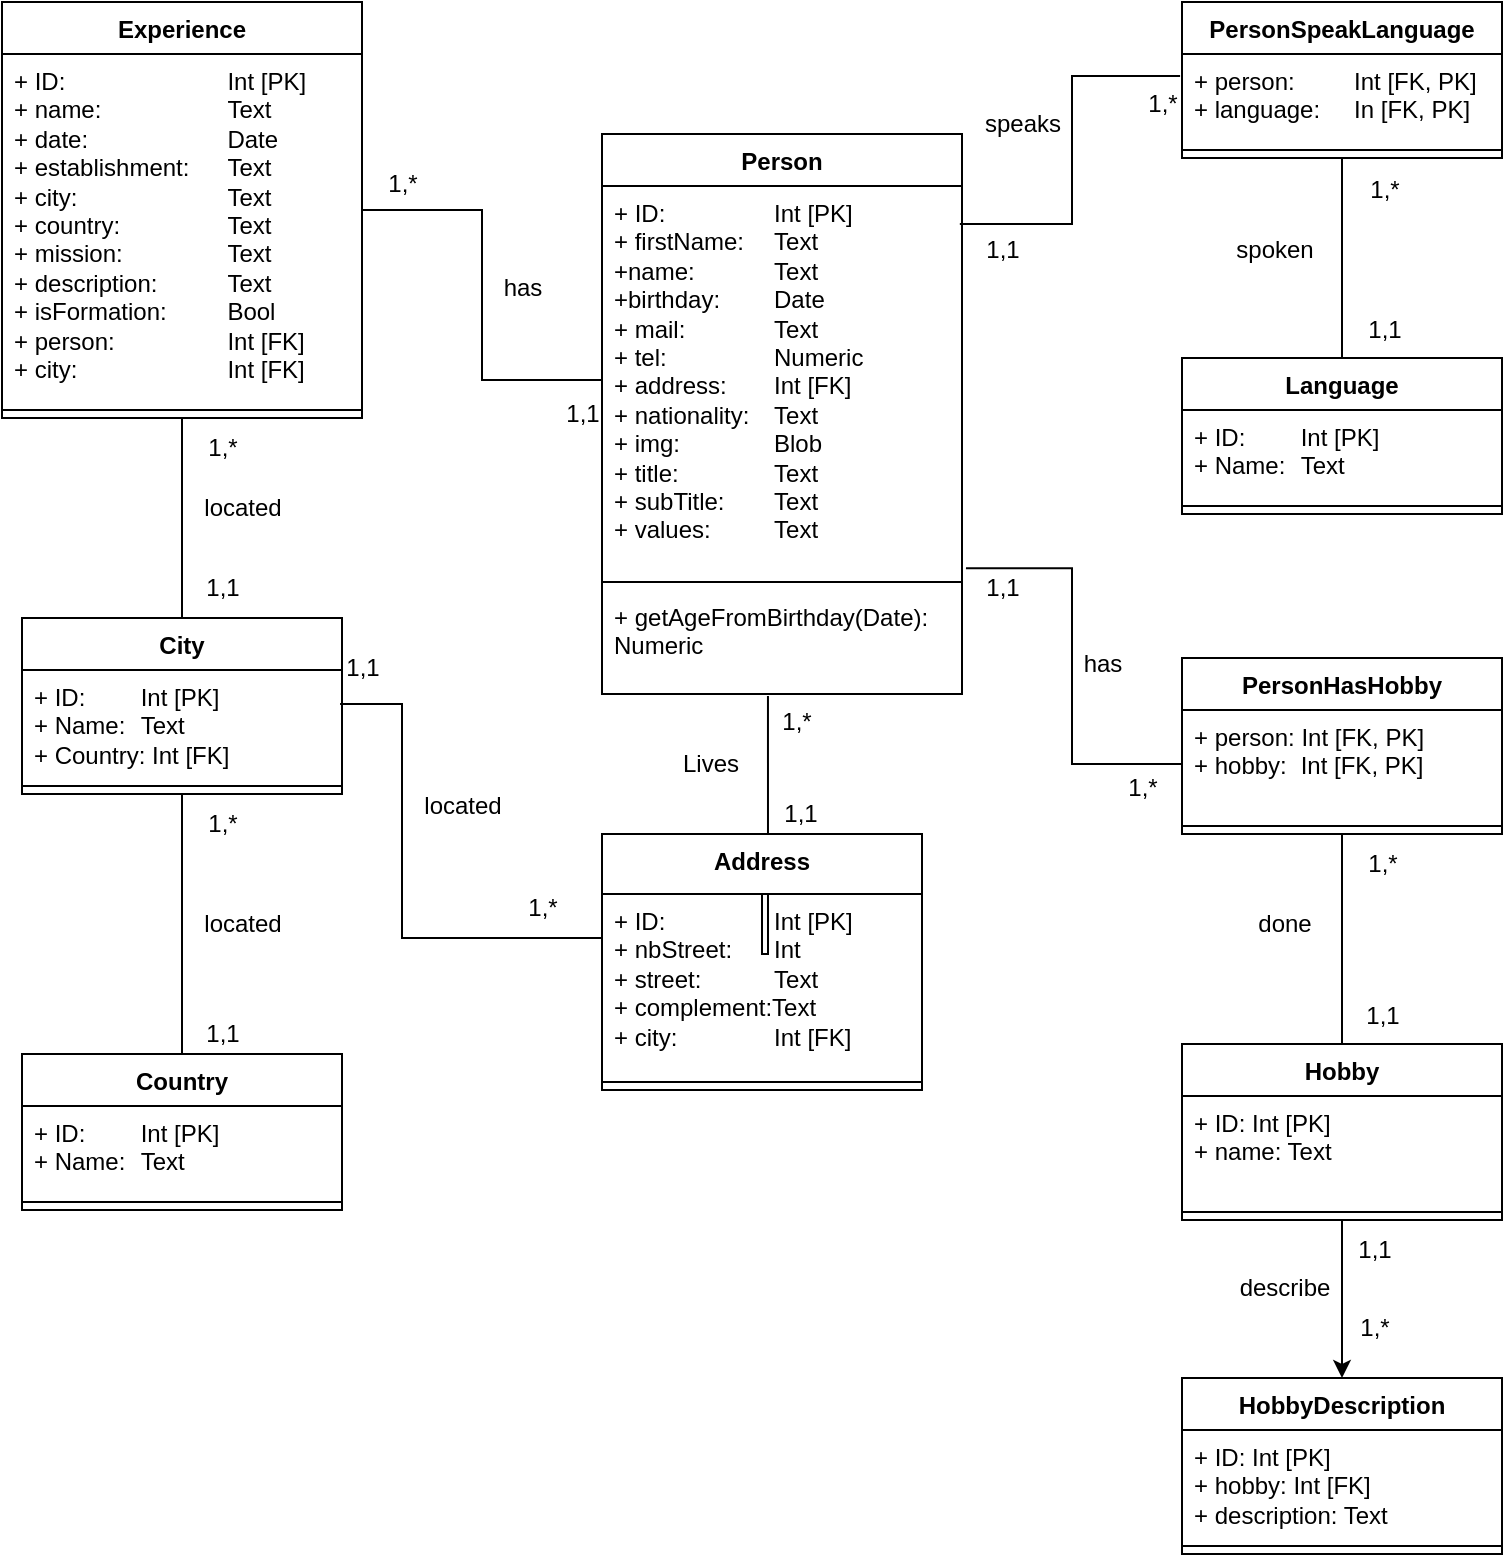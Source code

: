 <mxfile version="26.1.1">
  <diagram name="Page-1" id="fiO1XcaWk8W0oTtzus2Q">
    <mxGraphModel dx="1434" dy="772" grid="1" gridSize="10" guides="1" tooltips="1" connect="1" arrows="1" fold="1" page="1" pageScale="1" pageWidth="827" pageHeight="1169" math="0" shadow="0">
      <root>
        <mxCell id="0" />
        <mxCell id="1" parent="0" />
        <mxCell id="qh9NZ0_jys3TYbjNlazW-21" value="Language" style="swimlane;fontStyle=1;align=center;verticalAlign=top;childLayout=stackLayout;horizontal=1;startSize=26;horizontalStack=0;resizeParent=1;resizeParentMax=0;resizeLast=0;collapsible=1;marginBottom=0;whiteSpace=wrap;html=1;" parent="1" vertex="1">
          <mxGeometry x="650" y="190" width="160" height="78" as="geometry" />
        </mxCell>
        <mxCell id="qh9NZ0_jys3TYbjNlazW-22" value="+ ID: &lt;span style=&quot;white-space: pre;&quot;&gt;&#x9;&lt;/span&gt;Int [PK]&lt;div&gt;+ Name: &lt;span style=&quot;white-space: pre;&quot;&gt;&#x9;&lt;/span&gt;Text&lt;/div&gt;" style="text;strokeColor=none;fillColor=none;align=left;verticalAlign=top;spacingLeft=4;spacingRight=4;overflow=hidden;rotatable=0;points=[[0,0.5],[1,0.5]];portConstraint=eastwest;whiteSpace=wrap;html=1;" parent="qh9NZ0_jys3TYbjNlazW-21" vertex="1">
          <mxGeometry y="26" width="160" height="44" as="geometry" />
        </mxCell>
        <mxCell id="qh9NZ0_jys3TYbjNlazW-23" value="" style="line;strokeWidth=1;fillColor=none;align=left;verticalAlign=middle;spacingTop=-1;spacingLeft=3;spacingRight=3;rotatable=0;labelPosition=right;points=[];portConstraint=eastwest;strokeColor=inherit;" parent="qh9NZ0_jys3TYbjNlazW-21" vertex="1">
          <mxGeometry y="70" width="160" height="8" as="geometry" />
        </mxCell>
        <mxCell id="qh9NZ0_jys3TYbjNlazW-58" style="edgeStyle=orthogonalEdgeStyle;rounded=0;orthogonalLoop=1;jettySize=auto;html=1;exitX=0.5;exitY=1;exitDx=0;exitDy=0;entryX=0.5;entryY=0;entryDx=0;entryDy=0;endArrow=none;startFill=0;" parent="1" source="qh9NZ0_jys3TYbjNlazW-25" target="qh9NZ0_jys3TYbjNlazW-29" edge="1">
          <mxGeometry relative="1" as="geometry" />
        </mxCell>
        <mxCell id="qh9NZ0_jys3TYbjNlazW-25" value="Experience" style="swimlane;fontStyle=1;align=center;verticalAlign=top;childLayout=stackLayout;horizontal=1;startSize=26;horizontalStack=0;resizeParent=1;resizeParentMax=0;resizeLast=0;collapsible=1;marginBottom=0;whiteSpace=wrap;html=1;" parent="1" vertex="1">
          <mxGeometry x="60" y="12" width="180" height="208" as="geometry" />
        </mxCell>
        <mxCell id="qh9NZ0_jys3TYbjNlazW-26" value="+ ID: &lt;span style=&quot;white-space: pre;&quot;&gt;&#x9;&lt;/span&gt;&lt;span style=&quot;white-space: pre;&quot;&gt;&#x9;&lt;span style=&quot;white-space: pre;&quot;&gt;&#x9;&lt;/span&gt;&lt;/span&gt;Int [PK]&lt;div&gt;+ name: &lt;span style=&quot;white-space: pre;&quot;&gt;&#x9;&lt;/span&gt;&lt;span style=&quot;white-space: pre;&quot;&gt;&#x9;&lt;span style=&quot;white-space: pre;&quot;&gt;&#x9;&lt;/span&gt;&lt;/span&gt;Text&lt;/div&gt;&lt;div&gt;+ date:&lt;span style=&quot;white-space: pre;&quot;&gt;&#x9;&lt;/span&gt;&lt;span style=&quot;white-space: pre;&quot;&gt;&#x9;&lt;span style=&quot;white-space: pre;&quot;&gt;&#x9;&lt;/span&gt;&lt;/span&gt;Date&lt;/div&gt;&lt;div&gt;+ establishment:&lt;span style=&quot;white-space: pre;&quot;&gt;&#x9;&lt;/span&gt;Text&lt;/div&gt;&lt;div&gt;+ city:&lt;span style=&quot;white-space: pre;&quot;&gt;&#x9;&lt;/span&gt;&lt;span style=&quot;white-space: pre;&quot;&gt;&#x9;&lt;span style=&quot;white-space: pre;&quot;&gt;&#x9;&lt;/span&gt;&lt;/span&gt;Text&lt;/div&gt;&lt;div&gt;+ country:&lt;span style=&quot;white-space: pre;&quot;&gt;&#x9;&lt;span style=&quot;white-space: pre;&quot;&gt;&#x9;&lt;/span&gt;&lt;/span&gt;Text&lt;/div&gt;&lt;div&gt;+ mission:&lt;span style=&quot;white-space: pre;&quot;&gt;&#x9;&lt;span style=&quot;white-space: pre;&quot;&gt;&#x9;&lt;/span&gt;&lt;/span&gt;Text&lt;/div&gt;&lt;div&gt;+ description:&lt;span style=&quot;white-space: pre;&quot;&gt;&#x9;&lt;span style=&quot;white-space: pre;&quot;&gt;&#x9;&lt;/span&gt;&lt;/span&gt;Text&lt;/div&gt;&lt;div&gt;+ isFormation:&lt;span style=&quot;white-space: pre;&quot;&gt;&#x9;&lt;/span&gt;&lt;span style=&quot;white-space: pre;&quot;&gt;&#x9;&lt;/span&gt;Bool&lt;/div&gt;&lt;div&gt;+ person:&lt;span style=&quot;white-space: pre;&quot;&gt;&#x9;&lt;/span&gt;&lt;span style=&quot;white-space: pre;&quot;&gt;&#x9;&lt;/span&gt;&lt;span style=&quot;white-space: pre;&quot;&gt;&#x9;&lt;/span&gt;Int [FK]&lt;/div&gt;&lt;div&gt;+ city:&lt;span style=&quot;white-space: pre;&quot;&gt;&#x9;&lt;/span&gt;&lt;span style=&quot;white-space: pre;&quot;&gt;&#x9;&lt;/span&gt;&lt;span style=&quot;white-space: pre;&quot;&gt;&#x9;&lt;/span&gt;Int [FK]&lt;/div&gt;" style="text;strokeColor=none;fillColor=none;align=left;verticalAlign=top;spacingLeft=4;spacingRight=4;overflow=hidden;rotatable=0;points=[[0,0.5],[1,0.5]];portConstraint=eastwest;whiteSpace=wrap;html=1;" parent="qh9NZ0_jys3TYbjNlazW-25" vertex="1">
          <mxGeometry y="26" width="180" height="174" as="geometry" />
        </mxCell>
        <mxCell id="qh9NZ0_jys3TYbjNlazW-27" value="" style="line;strokeWidth=1;fillColor=none;align=left;verticalAlign=middle;spacingTop=-1;spacingLeft=3;spacingRight=3;rotatable=0;labelPosition=right;points=[];portConstraint=eastwest;strokeColor=inherit;" parent="qh9NZ0_jys3TYbjNlazW-25" vertex="1">
          <mxGeometry y="200" width="180" height="8" as="geometry" />
        </mxCell>
        <mxCell id="qh9NZ0_jys3TYbjNlazW-29" value="City" style="swimlane;fontStyle=1;align=center;verticalAlign=top;childLayout=stackLayout;horizontal=1;startSize=26;horizontalStack=0;resizeParent=1;resizeParentMax=0;resizeLast=0;collapsible=1;marginBottom=0;whiteSpace=wrap;html=1;" parent="1" vertex="1">
          <mxGeometry x="70" y="320" width="160" height="88" as="geometry" />
        </mxCell>
        <mxCell id="qh9NZ0_jys3TYbjNlazW-30" value="+ ID: &lt;span style=&quot;white-space: pre;&quot;&gt;&#x9;&lt;/span&gt;Int [PK]&lt;div&gt;+ Name: &lt;span style=&quot;white-space: pre;&quot;&gt;&#x9;&lt;/span&gt;Text&lt;/div&gt;&lt;div&gt;+ Country: Int [FK]&lt;/div&gt;" style="text;strokeColor=none;fillColor=none;align=left;verticalAlign=top;spacingLeft=4;spacingRight=4;overflow=hidden;rotatable=0;points=[[0,0.5],[1,0.5]];portConstraint=eastwest;whiteSpace=wrap;html=1;" parent="qh9NZ0_jys3TYbjNlazW-29" vertex="1">
          <mxGeometry y="26" width="160" height="54" as="geometry" />
        </mxCell>
        <mxCell id="qh9NZ0_jys3TYbjNlazW-31" value="" style="line;strokeWidth=1;fillColor=none;align=left;verticalAlign=middle;spacingTop=-1;spacingLeft=3;spacingRight=3;rotatable=0;labelPosition=right;points=[];portConstraint=eastwest;strokeColor=inherit;" parent="qh9NZ0_jys3TYbjNlazW-29" vertex="1">
          <mxGeometry y="80" width="160" height="8" as="geometry" />
        </mxCell>
        <mxCell id="qh9NZ0_jys3TYbjNlazW-54" style="edgeStyle=orthogonalEdgeStyle;rounded=0;orthogonalLoop=1;jettySize=auto;html=1;exitX=0.5;exitY=0;exitDx=0;exitDy=0;" parent="1" source="qh9NZ0_jys3TYbjNlazW-33" edge="1">
          <mxGeometry relative="1" as="geometry">
            <mxPoint x="460" y="90" as="targetPoint" />
          </mxGeometry>
        </mxCell>
        <mxCell id="qh9NZ0_jys3TYbjNlazW-33" value="Person" style="swimlane;fontStyle=1;align=center;verticalAlign=top;childLayout=stackLayout;horizontal=1;startSize=26;horizontalStack=0;resizeParent=1;resizeParentMax=0;resizeLast=0;collapsible=1;marginBottom=0;whiteSpace=wrap;html=1;" parent="1" vertex="1">
          <mxGeometry x="360" y="78" width="180" height="280" as="geometry" />
        </mxCell>
        <mxCell id="qh9NZ0_jys3TYbjNlazW-34" value="+ ID: &lt;span style=&quot;white-space: pre;&quot;&gt;&#x9;&lt;/span&gt;&lt;span style=&quot;white-space: pre;&quot;&gt;&#x9;&lt;/span&gt;Int [PK]&lt;div&gt;+ firstName:&lt;span style=&quot;white-space: pre;&quot;&gt;&#x9;&lt;/span&gt;Text&lt;/div&gt;&lt;div&gt;+name:&lt;span style=&quot;white-space: pre;&quot;&gt;&#x9;&lt;span style=&quot;white-space: pre;&quot;&gt;&#x9;&lt;/span&gt;&lt;/span&gt;Text&lt;/div&gt;&lt;div&gt;+birthday:&lt;span style=&quot;white-space: pre;&quot;&gt;&#x9;&lt;/span&gt;Date&lt;/div&gt;&lt;div&gt;+ mail:&lt;span style=&quot;white-space: pre;&quot;&gt;&#x9;&lt;/span&gt;&lt;span style=&quot;white-space: pre;&quot;&gt;&#x9;&lt;/span&gt;Text&lt;/div&gt;&lt;div&gt;+ tel:&lt;span style=&quot;white-space: pre;&quot;&gt;&#x9;&lt;/span&gt;&lt;span style=&quot;white-space: pre;&quot;&gt;&#x9;&lt;/span&gt;Numeric&lt;/div&gt;&lt;div&gt;+ address:&lt;span style=&quot;white-space: pre;&quot;&gt;&#x9;&lt;/span&gt;Int [FK]&lt;/div&gt;&lt;div&gt;+ nationality:&lt;span style=&quot;white-space: pre;&quot;&gt;&#x9;&lt;/span&gt;Text&lt;/div&gt;&lt;div&gt;+ img:&lt;span style=&quot;white-space: pre;&quot;&gt;&#x9;&lt;/span&gt;&lt;span style=&quot;white-space: pre;&quot;&gt;&#x9;&lt;/span&gt;Blob&lt;/div&gt;&lt;div&gt;+ title:&lt;span style=&quot;white-space: pre;&quot;&gt;&#x9;&lt;/span&gt;&lt;span style=&quot;white-space: pre;&quot;&gt;&#x9;&lt;/span&gt;Text&lt;/div&gt;&lt;div&gt;+ subTitle:&lt;span style=&quot;white-space: pre;&quot;&gt;&#x9;&lt;/span&gt;Text&lt;/div&gt;&lt;div&gt;+ values:&lt;span style=&quot;white-space: pre;&quot;&gt;&#x9;&lt;/span&gt;&lt;span style=&quot;white-space: pre;&quot;&gt;&#x9;&lt;/span&gt;Text&lt;/div&gt;" style="text;strokeColor=none;fillColor=none;align=left;verticalAlign=top;spacingLeft=4;spacingRight=4;overflow=hidden;rotatable=0;points=[[0,0.5],[1,0.5]];portConstraint=eastwest;whiteSpace=wrap;html=1;" parent="qh9NZ0_jys3TYbjNlazW-33" vertex="1">
          <mxGeometry y="26" width="180" height="194" as="geometry" />
        </mxCell>
        <mxCell id="qh9NZ0_jys3TYbjNlazW-35" value="" style="line;strokeWidth=1;fillColor=none;align=left;verticalAlign=middle;spacingTop=-1;spacingLeft=3;spacingRight=3;rotatable=0;labelPosition=right;points=[];portConstraint=eastwest;strokeColor=inherit;" parent="qh9NZ0_jys3TYbjNlazW-33" vertex="1">
          <mxGeometry y="220" width="180" height="8" as="geometry" />
        </mxCell>
        <mxCell id="qh9NZ0_jys3TYbjNlazW-36" value="+ getAgeFromBirthday(Date): Numeric" style="text;strokeColor=none;fillColor=none;align=left;verticalAlign=top;spacingLeft=4;spacingRight=4;overflow=hidden;rotatable=0;points=[[0,0.5],[1,0.5]];portConstraint=eastwest;whiteSpace=wrap;html=1;" parent="qh9NZ0_jys3TYbjNlazW-33" vertex="1">
          <mxGeometry y="228" width="180" height="52" as="geometry" />
        </mxCell>
        <mxCell id="YrPgcjyuYeCYojjXqSlY-4" style="edgeStyle=orthogonalEdgeStyle;rounded=0;orthogonalLoop=1;jettySize=auto;html=1;entryX=0.5;entryY=0;entryDx=0;entryDy=0;" edge="1" parent="1" source="qh9NZ0_jys3TYbjNlazW-41" target="YrPgcjyuYeCYojjXqSlY-1">
          <mxGeometry relative="1" as="geometry" />
        </mxCell>
        <mxCell id="qh9NZ0_jys3TYbjNlazW-41" value="Hobby" style="swimlane;fontStyle=1;align=center;verticalAlign=top;childLayout=stackLayout;horizontal=1;startSize=26;horizontalStack=0;resizeParent=1;resizeParentMax=0;resizeLast=0;collapsible=1;marginBottom=0;whiteSpace=wrap;html=1;" parent="1" vertex="1">
          <mxGeometry x="650" y="533" width="160" height="88" as="geometry" />
        </mxCell>
        <mxCell id="qh9NZ0_jys3TYbjNlazW-42" value="+ ID: Int [PK]&lt;div&gt;+ name: Text&lt;/div&gt;" style="text;strokeColor=none;fillColor=none;align=left;verticalAlign=top;spacingLeft=4;spacingRight=4;overflow=hidden;rotatable=0;points=[[0,0.5],[1,0.5]];portConstraint=eastwest;whiteSpace=wrap;html=1;" parent="qh9NZ0_jys3TYbjNlazW-41" vertex="1">
          <mxGeometry y="26" width="160" height="54" as="geometry" />
        </mxCell>
        <mxCell id="qh9NZ0_jys3TYbjNlazW-43" value="" style="line;strokeWidth=1;fillColor=none;align=left;verticalAlign=middle;spacingTop=-1;spacingLeft=3;spacingRight=3;rotatable=0;labelPosition=right;points=[];portConstraint=eastwest;strokeColor=inherit;" parent="qh9NZ0_jys3TYbjNlazW-41" vertex="1">
          <mxGeometry y="80" width="160" height="8" as="geometry" />
        </mxCell>
        <mxCell id="qh9NZ0_jys3TYbjNlazW-49" value="Country" style="swimlane;fontStyle=1;align=center;verticalAlign=top;childLayout=stackLayout;horizontal=1;startSize=26;horizontalStack=0;resizeParent=1;resizeParentMax=0;resizeLast=0;collapsible=1;marginBottom=0;whiteSpace=wrap;html=1;" parent="1" vertex="1">
          <mxGeometry x="70" y="538" width="160" height="78" as="geometry" />
        </mxCell>
        <mxCell id="qh9NZ0_jys3TYbjNlazW-50" value="+ ID: &lt;span style=&quot;white-space: pre;&quot;&gt;&#x9;&lt;/span&gt;Int [PK]&lt;div&gt;+ Name: &lt;span style=&quot;white-space: pre;&quot;&gt;&#x9;&lt;/span&gt;Text&lt;/div&gt;" style="text;strokeColor=none;fillColor=none;align=left;verticalAlign=top;spacingLeft=4;spacingRight=4;overflow=hidden;rotatable=0;points=[[0,0.5],[1,0.5]];portConstraint=eastwest;whiteSpace=wrap;html=1;" parent="qh9NZ0_jys3TYbjNlazW-49" vertex="1">
          <mxGeometry y="26" width="160" height="44" as="geometry" />
        </mxCell>
        <mxCell id="qh9NZ0_jys3TYbjNlazW-51" value="" style="line;strokeWidth=1;fillColor=none;align=left;verticalAlign=middle;spacingTop=-1;spacingLeft=3;spacingRight=3;rotatable=0;labelPosition=right;points=[];portConstraint=eastwest;strokeColor=inherit;" parent="qh9NZ0_jys3TYbjNlazW-49" vertex="1">
          <mxGeometry y="70" width="160" height="8" as="geometry" />
        </mxCell>
        <mxCell id="qh9NZ0_jys3TYbjNlazW-55" style="edgeStyle=orthogonalEdgeStyle;rounded=0;orthogonalLoop=1;jettySize=auto;html=1;exitX=0;exitY=0.5;exitDx=0;exitDy=0;entryX=1;entryY=0.5;entryDx=0;entryDy=0;endArrow=none;startFill=0;" parent="1" source="qh9NZ0_jys3TYbjNlazW-34" target="qh9NZ0_jys3TYbjNlazW-25" edge="1">
          <mxGeometry relative="1" as="geometry" />
        </mxCell>
        <mxCell id="qh9NZ0_jys3TYbjNlazW-59" style="rounded=0;orthogonalLoop=1;jettySize=auto;html=1;exitX=0.5;exitY=1;exitDx=0;exitDy=0;entryX=0.5;entryY=0;entryDx=0;entryDy=0;endArrow=none;startFill=0;" parent="1" source="qh9NZ0_jys3TYbjNlazW-29" target="qh9NZ0_jys3TYbjNlazW-49" edge="1">
          <mxGeometry relative="1" as="geometry" />
        </mxCell>
        <mxCell id="qh9NZ0_jys3TYbjNlazW-60" style="rounded=0;orthogonalLoop=1;jettySize=auto;html=1;exitX=0.461;exitY=1.019;exitDx=0;exitDy=0;exitPerimeter=0;entryX=0.5;entryY=0;entryDx=0;entryDy=0;edgeStyle=orthogonalEdgeStyle;endArrow=none;startFill=0;" parent="1" source="qh9NZ0_jys3TYbjNlazW-36" target="qh9NZ0_jys3TYbjNlazW-101" edge="1">
          <mxGeometry relative="1" as="geometry">
            <mxPoint x="400" y="286.5" as="sourcePoint" />
            <mxPoint x="300" y="411.5" as="targetPoint" />
            <Array as="points">
              <mxPoint x="443" y="488" />
            </Array>
          </mxGeometry>
        </mxCell>
        <mxCell id="qh9NZ0_jys3TYbjNlazW-64" value="Lives" style="text;html=1;align=center;verticalAlign=middle;resizable=0;points=[];autosize=1;strokeColor=none;fillColor=none;" parent="1" vertex="1">
          <mxGeometry x="389" y="378" width="50" height="30" as="geometry" />
        </mxCell>
        <mxCell id="qh9NZ0_jys3TYbjNlazW-65" value="has" style="text;html=1;align=center;verticalAlign=middle;resizable=0;points=[];autosize=1;strokeColor=none;fillColor=none;" parent="1" vertex="1">
          <mxGeometry x="300" y="140" width="40" height="30" as="geometry" />
        </mxCell>
        <mxCell id="qh9NZ0_jys3TYbjNlazW-66" value="speaks" style="text;html=1;align=center;verticalAlign=middle;resizable=0;points=[];autosize=1;strokeColor=none;fillColor=none;" parent="1" vertex="1">
          <mxGeometry x="540" y="58" width="60" height="30" as="geometry" />
        </mxCell>
        <mxCell id="qh9NZ0_jys3TYbjNlazW-68" value="located" style="text;html=1;align=center;verticalAlign=middle;resizable=0;points=[];autosize=1;strokeColor=none;fillColor=none;" parent="1" vertex="1">
          <mxGeometry x="150" y="458" width="60" height="30" as="geometry" />
        </mxCell>
        <mxCell id="qh9NZ0_jys3TYbjNlazW-69" value="located" style="text;html=1;align=center;verticalAlign=middle;resizable=0;points=[];autosize=1;strokeColor=none;fillColor=none;" parent="1" vertex="1">
          <mxGeometry x="150" y="250" width="60" height="30" as="geometry" />
        </mxCell>
        <mxCell id="qh9NZ0_jys3TYbjNlazW-70" value="1,*" style="text;html=1;align=center;verticalAlign=middle;resizable=0;points=[];autosize=1;strokeColor=none;fillColor=none;" parent="1" vertex="1">
          <mxGeometry x="731" y="91" width="40" height="30" as="geometry" />
        </mxCell>
        <mxCell id="qh9NZ0_jys3TYbjNlazW-71" value="1,*" style="text;html=1;align=center;verticalAlign=middle;resizable=0;points=[];autosize=1;strokeColor=none;fillColor=none;" parent="1" vertex="1">
          <mxGeometry x="620" y="48" width="40" height="30" as="geometry" />
        </mxCell>
        <mxCell id="qh9NZ0_jys3TYbjNlazW-73" value="1,*" style="text;html=1;align=center;verticalAlign=middle;resizable=0;points=[];autosize=1;strokeColor=none;fillColor=none;" parent="1" vertex="1">
          <mxGeometry x="610" y="390" width="40" height="30" as="geometry" />
        </mxCell>
        <mxCell id="qh9NZ0_jys3TYbjNlazW-74" value="1,1" style="text;html=1;align=center;verticalAlign=middle;resizable=0;points=[];autosize=1;strokeColor=none;fillColor=none;" parent="1" vertex="1">
          <mxGeometry x="330" y="203" width="40" height="30" as="geometry" />
        </mxCell>
        <mxCell id="qh9NZ0_jys3TYbjNlazW-75" value="1,*" style="text;html=1;align=center;verticalAlign=middle;resizable=0;points=[];autosize=1;strokeColor=none;fillColor=none;" parent="1" vertex="1">
          <mxGeometry x="240" y="88" width="40" height="30" as="geometry" />
        </mxCell>
        <mxCell id="qh9NZ0_jys3TYbjNlazW-76" value="1,*" style="text;html=1;align=center;verticalAlign=middle;resizable=0;points=[];autosize=1;strokeColor=none;fillColor=none;" parent="1" vertex="1">
          <mxGeometry x="437" y="357" width="40" height="30" as="geometry" />
        </mxCell>
        <mxCell id="qh9NZ0_jys3TYbjNlazW-77" value="1,1" style="text;html=1;align=center;verticalAlign=middle;resizable=0;points=[];autosize=1;strokeColor=none;fillColor=none;" parent="1" vertex="1">
          <mxGeometry x="439" y="403" width="40" height="30" as="geometry" />
        </mxCell>
        <mxCell id="qh9NZ0_jys3TYbjNlazW-79" value="1,*" style="text;html=1;align=center;verticalAlign=middle;resizable=0;points=[];autosize=1;strokeColor=none;fillColor=none;" parent="1" vertex="1">
          <mxGeometry x="150" y="220" width="40" height="30" as="geometry" />
        </mxCell>
        <mxCell id="qh9NZ0_jys3TYbjNlazW-80" value="1,1" style="text;html=1;align=center;verticalAlign=middle;resizable=0;points=[];autosize=1;strokeColor=none;fillColor=none;" parent="1" vertex="1">
          <mxGeometry x="150" y="290" width="40" height="30" as="geometry" />
        </mxCell>
        <mxCell id="qh9NZ0_jys3TYbjNlazW-81" value="1,*" style="text;html=1;align=center;verticalAlign=middle;resizable=0;points=[];autosize=1;strokeColor=none;fillColor=none;" parent="1" vertex="1">
          <mxGeometry x="150" y="408" width="40" height="30" as="geometry" />
        </mxCell>
        <mxCell id="qh9NZ0_jys3TYbjNlazW-92" style="edgeStyle=orthogonalEdgeStyle;rounded=0;orthogonalLoop=1;jettySize=auto;html=1;exitX=0.5;exitY=1;exitDx=0;exitDy=0;endArrow=none;startFill=0;" parent="1" source="qh9NZ0_jys3TYbjNlazW-83" target="qh9NZ0_jys3TYbjNlazW-41" edge="1">
          <mxGeometry relative="1" as="geometry" />
        </mxCell>
        <mxCell id="qh9NZ0_jys3TYbjNlazW-83" value="PersonHasHobby" style="swimlane;fontStyle=1;align=center;verticalAlign=top;childLayout=stackLayout;horizontal=1;startSize=26;horizontalStack=0;resizeParent=1;resizeParentMax=0;resizeLast=0;collapsible=1;marginBottom=0;whiteSpace=wrap;html=1;" parent="1" vertex="1">
          <mxGeometry x="650" y="340" width="160" height="88" as="geometry" />
        </mxCell>
        <mxCell id="qh9NZ0_jys3TYbjNlazW-84" value="+ person:&amp;nbsp;Int [FK, PK]&lt;div&gt;+ hobby:&lt;span style=&quot;white-space: pre;&quot;&gt;&#x9;&lt;/span&gt;Int [FK, PK]&lt;/div&gt;" style="text;strokeColor=none;fillColor=none;align=left;verticalAlign=top;spacingLeft=4;spacingRight=4;overflow=hidden;rotatable=0;points=[[0,0.5],[1,0.5]];portConstraint=eastwest;whiteSpace=wrap;html=1;" parent="qh9NZ0_jys3TYbjNlazW-83" vertex="1">
          <mxGeometry y="26" width="160" height="54" as="geometry" />
        </mxCell>
        <mxCell id="qh9NZ0_jys3TYbjNlazW-85" value="" style="line;strokeWidth=1;fillColor=none;align=left;verticalAlign=middle;spacingTop=-1;spacingLeft=3;spacingRight=3;rotatable=0;labelPosition=right;points=[];portConstraint=eastwest;strokeColor=inherit;" parent="qh9NZ0_jys3TYbjNlazW-83" vertex="1">
          <mxGeometry y="80" width="160" height="8" as="geometry" />
        </mxCell>
        <mxCell id="qh9NZ0_jys3TYbjNlazW-89" style="edgeStyle=orthogonalEdgeStyle;rounded=0;orthogonalLoop=1;jettySize=auto;html=1;exitX=0.5;exitY=1;exitDx=0;exitDy=0;endArrow=none;startFill=0;" parent="1" source="qh9NZ0_jys3TYbjNlazW-86" target="qh9NZ0_jys3TYbjNlazW-21" edge="1">
          <mxGeometry relative="1" as="geometry" />
        </mxCell>
        <mxCell id="qh9NZ0_jys3TYbjNlazW-86" value="PersonSpeakLanguage" style="swimlane;fontStyle=1;align=center;verticalAlign=top;childLayout=stackLayout;horizontal=1;startSize=26;horizontalStack=0;resizeParent=1;resizeParentMax=0;resizeLast=0;collapsible=1;marginBottom=0;whiteSpace=wrap;html=1;" parent="1" vertex="1">
          <mxGeometry x="650" y="12" width="160" height="78" as="geometry" />
        </mxCell>
        <mxCell id="qh9NZ0_jys3TYbjNlazW-87" value="+ person: &lt;span style=&quot;white-space: pre;&quot;&gt;&#x9;&lt;/span&gt;Int [FK, PK]&lt;div&gt;+ language: &lt;span style=&quot;white-space: pre;&quot;&gt;&#x9;&lt;/span&gt;In [FK, PK]&lt;/div&gt;" style="text;strokeColor=none;fillColor=none;align=left;verticalAlign=top;spacingLeft=4;spacingRight=4;overflow=hidden;rotatable=0;points=[[0,0.5],[1,0.5]];portConstraint=eastwest;whiteSpace=wrap;html=1;" parent="qh9NZ0_jys3TYbjNlazW-86" vertex="1">
          <mxGeometry y="26" width="160" height="44" as="geometry" />
        </mxCell>
        <mxCell id="qh9NZ0_jys3TYbjNlazW-88" value="" style="line;strokeWidth=1;fillColor=none;align=left;verticalAlign=middle;spacingTop=-1;spacingLeft=3;spacingRight=3;rotatable=0;labelPosition=right;points=[];portConstraint=eastwest;strokeColor=inherit;" parent="qh9NZ0_jys3TYbjNlazW-86" vertex="1">
          <mxGeometry y="70" width="160" height="8" as="geometry" />
        </mxCell>
        <mxCell id="qh9NZ0_jys3TYbjNlazW-90" style="edgeStyle=orthogonalEdgeStyle;rounded=0;orthogonalLoop=1;jettySize=auto;html=1;exitX=0.994;exitY=0.098;exitDx=0;exitDy=0;entryX=-0.006;entryY=0.25;entryDx=0;entryDy=0;entryPerimeter=0;exitPerimeter=0;endArrow=none;startFill=0;" parent="1" source="qh9NZ0_jys3TYbjNlazW-34" target="qh9NZ0_jys3TYbjNlazW-87" edge="1">
          <mxGeometry relative="1" as="geometry" />
        </mxCell>
        <mxCell id="qh9NZ0_jys3TYbjNlazW-91" style="edgeStyle=orthogonalEdgeStyle;rounded=0;orthogonalLoop=1;jettySize=auto;html=1;exitX=1.011;exitY=0.985;exitDx=0;exitDy=0;entryX=0;entryY=0.5;entryDx=0;entryDy=0;endArrow=none;startFill=0;exitPerimeter=0;" parent="1" source="qh9NZ0_jys3TYbjNlazW-34" target="qh9NZ0_jys3TYbjNlazW-84" edge="1">
          <mxGeometry relative="1" as="geometry" />
        </mxCell>
        <mxCell id="qh9NZ0_jys3TYbjNlazW-93" value="1,1" style="text;html=1;align=center;verticalAlign=middle;resizable=0;points=[];autosize=1;strokeColor=none;fillColor=none;" parent="1" vertex="1">
          <mxGeometry x="731" y="161" width="40" height="30" as="geometry" />
        </mxCell>
        <mxCell id="qh9NZ0_jys3TYbjNlazW-94" value="1,1" style="text;html=1;align=center;verticalAlign=middle;resizable=0;points=[];autosize=1;strokeColor=none;fillColor=none;" parent="1" vertex="1">
          <mxGeometry x="540" y="121" width="40" height="30" as="geometry" />
        </mxCell>
        <mxCell id="qh9NZ0_jys3TYbjNlazW-95" value="1,1" style="text;html=1;align=center;verticalAlign=middle;resizable=0;points=[];autosize=1;strokeColor=none;fillColor=none;" parent="1" vertex="1">
          <mxGeometry x="730" y="504" width="40" height="30" as="geometry" />
        </mxCell>
        <mxCell id="qh9NZ0_jys3TYbjNlazW-96" value="spoken" style="text;html=1;align=center;verticalAlign=middle;resizable=0;points=[];autosize=1;strokeColor=none;fillColor=none;" parent="1" vertex="1">
          <mxGeometry x="666" y="121" width="60" height="30" as="geometry" />
        </mxCell>
        <mxCell id="qh9NZ0_jys3TYbjNlazW-97" value="1,1" style="text;html=1;align=center;verticalAlign=middle;resizable=0;points=[];autosize=1;strokeColor=none;fillColor=none;" parent="1" vertex="1">
          <mxGeometry x="540" y="290" width="40" height="30" as="geometry" />
        </mxCell>
        <mxCell id="qh9NZ0_jys3TYbjNlazW-98" value="1,*" style="text;html=1;align=center;verticalAlign=middle;resizable=0;points=[];autosize=1;strokeColor=none;fillColor=none;" parent="1" vertex="1">
          <mxGeometry x="730" y="428" width="40" height="30" as="geometry" />
        </mxCell>
        <mxCell id="qh9NZ0_jys3TYbjNlazW-99" value="has" style="text;html=1;align=center;verticalAlign=middle;resizable=0;points=[];autosize=1;strokeColor=none;fillColor=none;" parent="1" vertex="1">
          <mxGeometry x="590" y="328" width="40" height="30" as="geometry" />
        </mxCell>
        <mxCell id="qh9NZ0_jys3TYbjNlazW-100" value="done" style="text;html=1;align=center;verticalAlign=middle;resizable=0;points=[];autosize=1;strokeColor=none;fillColor=none;" parent="1" vertex="1">
          <mxGeometry x="676" y="458" width="50" height="30" as="geometry" />
        </mxCell>
        <mxCell id="qh9NZ0_jys3TYbjNlazW-101" value="Address" style="swimlane;fontStyle=1;align=center;verticalAlign=top;childLayout=stackLayout;horizontal=1;startSize=30;horizontalStack=0;resizeParent=1;resizeParentMax=0;resizeLast=0;collapsible=1;marginBottom=0;whiteSpace=wrap;html=1;" parent="1" vertex="1">
          <mxGeometry x="360" y="428" width="160" height="128" as="geometry" />
        </mxCell>
        <mxCell id="qh9NZ0_jys3TYbjNlazW-102" value="+ ID: &lt;span style=&quot;white-space: pre;&quot;&gt;&#x9;&lt;span style=&quot;white-space: pre;&quot;&gt;&#x9;&lt;/span&gt;&lt;/span&gt;Int [PK]&lt;div&gt;+ nbStreet: &lt;span style=&quot;white-space: pre;&quot;&gt;&#x9;&lt;/span&gt;Int&lt;br&gt;&lt;div&gt;+ street: &lt;span style=&quot;white-space: pre;&quot;&gt;&#x9;&lt;span style=&quot;white-space: pre;&quot;&gt;&#x9;&lt;/span&gt;&lt;/span&gt;Text&lt;/div&gt;&lt;div&gt;+ complement:Text&lt;/div&gt;&lt;div&gt;+ city: &lt;span style=&quot;white-space: pre;&quot;&gt;&#x9;&lt;span style=&quot;white-space: pre;&quot;&gt;&#x9;&lt;/span&gt;&lt;/span&gt;Int [FK]&lt;/div&gt;&lt;/div&gt;" style="text;strokeColor=none;fillColor=none;align=left;verticalAlign=top;spacingLeft=4;spacingRight=4;overflow=hidden;rotatable=0;points=[[0,0.5],[1,0.5]];portConstraint=eastwest;whiteSpace=wrap;html=1;" parent="qh9NZ0_jys3TYbjNlazW-101" vertex="1">
          <mxGeometry y="30" width="160" height="90" as="geometry" />
        </mxCell>
        <mxCell id="qh9NZ0_jys3TYbjNlazW-103" value="" style="line;strokeWidth=1;fillColor=none;align=left;verticalAlign=middle;spacingTop=-1;spacingLeft=3;spacingRight=3;rotatable=0;labelPosition=right;points=[];portConstraint=eastwest;strokeColor=inherit;" parent="qh9NZ0_jys3TYbjNlazW-101" vertex="1">
          <mxGeometry y="120" width="160" height="8" as="geometry" />
        </mxCell>
        <mxCell id="qh9NZ0_jys3TYbjNlazW-104" style="edgeStyle=orthogonalEdgeStyle;rounded=0;orthogonalLoop=1;jettySize=auto;html=1;entryX=0.994;entryY=0.315;entryDx=0;entryDy=0;entryPerimeter=0;endArrow=none;startFill=0;" parent="1" source="qh9NZ0_jys3TYbjNlazW-101" target="qh9NZ0_jys3TYbjNlazW-30" edge="1">
          <mxGeometry relative="1" as="geometry">
            <Array as="points">
              <mxPoint x="260" y="480" />
              <mxPoint x="260" y="363" />
            </Array>
          </mxGeometry>
        </mxCell>
        <mxCell id="qh9NZ0_jys3TYbjNlazW-106" value="1,*" style="text;html=1;align=center;verticalAlign=middle;resizable=0;points=[];autosize=1;strokeColor=none;fillColor=none;" parent="1" vertex="1">
          <mxGeometry x="310" y="450" width="40" height="30" as="geometry" />
        </mxCell>
        <mxCell id="qh9NZ0_jys3TYbjNlazW-107" value="1,1" style="text;html=1;align=center;verticalAlign=middle;resizable=0;points=[];autosize=1;strokeColor=none;fillColor=none;" parent="1" vertex="1">
          <mxGeometry x="150" y="513" width="40" height="30" as="geometry" />
        </mxCell>
        <mxCell id="qh9NZ0_jys3TYbjNlazW-108" value="1,1" style="text;html=1;align=center;verticalAlign=middle;resizable=0;points=[];autosize=1;strokeColor=none;fillColor=none;" parent="1" vertex="1">
          <mxGeometry x="220" y="330" width="40" height="30" as="geometry" />
        </mxCell>
        <mxCell id="qh9NZ0_jys3TYbjNlazW-109" value="located" style="text;html=1;align=center;verticalAlign=middle;resizable=0;points=[];autosize=1;strokeColor=none;fillColor=none;" parent="1" vertex="1">
          <mxGeometry x="260" y="399" width="60" height="30" as="geometry" />
        </mxCell>
        <mxCell id="YrPgcjyuYeCYojjXqSlY-1" value="HobbyDescription" style="swimlane;fontStyle=1;align=center;verticalAlign=top;childLayout=stackLayout;horizontal=1;startSize=26;horizontalStack=0;resizeParent=1;resizeParentMax=0;resizeLast=0;collapsible=1;marginBottom=0;whiteSpace=wrap;html=1;" vertex="1" parent="1">
          <mxGeometry x="650" y="700" width="160" height="88" as="geometry" />
        </mxCell>
        <mxCell id="YrPgcjyuYeCYojjXqSlY-2" value="+ ID: Int [PK]&lt;div&gt;+ hobby: Int [FK]&lt;br&gt;&lt;div&gt;+ description: Text&lt;/div&gt;&lt;/div&gt;" style="text;strokeColor=none;fillColor=none;align=left;verticalAlign=top;spacingLeft=4;spacingRight=4;overflow=hidden;rotatable=0;points=[[0,0.5],[1,0.5]];portConstraint=eastwest;whiteSpace=wrap;html=1;" vertex="1" parent="YrPgcjyuYeCYojjXqSlY-1">
          <mxGeometry y="26" width="160" height="54" as="geometry" />
        </mxCell>
        <mxCell id="YrPgcjyuYeCYojjXqSlY-3" value="" style="line;strokeWidth=1;fillColor=none;align=left;verticalAlign=middle;spacingTop=-1;spacingLeft=3;spacingRight=3;rotatable=0;labelPosition=right;points=[];portConstraint=eastwest;strokeColor=inherit;" vertex="1" parent="YrPgcjyuYeCYojjXqSlY-1">
          <mxGeometry y="80" width="160" height="8" as="geometry" />
        </mxCell>
        <mxCell id="YrPgcjyuYeCYojjXqSlY-5" value="1,*" style="text;html=1;align=center;verticalAlign=middle;resizable=0;points=[];autosize=1;strokeColor=none;fillColor=none;" vertex="1" parent="1">
          <mxGeometry x="726" y="660" width="40" height="30" as="geometry" />
        </mxCell>
        <mxCell id="YrPgcjyuYeCYojjXqSlY-6" value="1,1" style="text;html=1;align=center;verticalAlign=middle;resizable=0;points=[];autosize=1;strokeColor=none;fillColor=none;" vertex="1" parent="1">
          <mxGeometry x="726" y="621" width="40" height="30" as="geometry" />
        </mxCell>
        <mxCell id="YrPgcjyuYeCYojjXqSlY-7" value="describe" style="text;html=1;align=center;verticalAlign=middle;resizable=0;points=[];autosize=1;strokeColor=none;fillColor=none;" vertex="1" parent="1">
          <mxGeometry x="666" y="640" width="70" height="30" as="geometry" />
        </mxCell>
      </root>
    </mxGraphModel>
  </diagram>
</mxfile>

